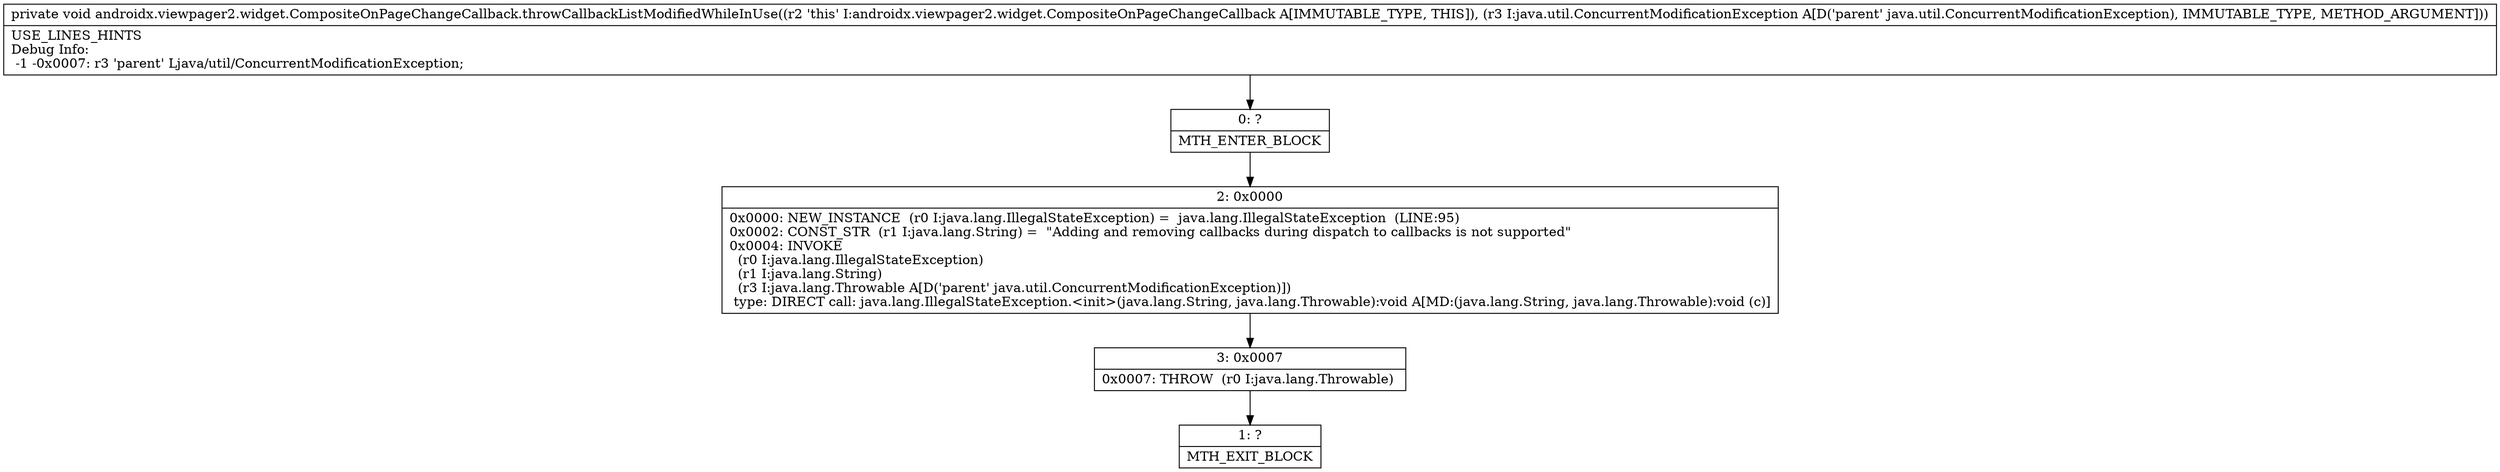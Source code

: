 digraph "CFG forandroidx.viewpager2.widget.CompositeOnPageChangeCallback.throwCallbackListModifiedWhileInUse(Ljava\/util\/ConcurrentModificationException;)V" {
Node_0 [shape=record,label="{0\:\ ?|MTH_ENTER_BLOCK\l}"];
Node_2 [shape=record,label="{2\:\ 0x0000|0x0000: NEW_INSTANCE  (r0 I:java.lang.IllegalStateException) =  java.lang.IllegalStateException  (LINE:95)\l0x0002: CONST_STR  (r1 I:java.lang.String) =  \"Adding and removing callbacks during dispatch to callbacks is not supported\" \l0x0004: INVOKE  \l  (r0 I:java.lang.IllegalStateException)\l  (r1 I:java.lang.String)\l  (r3 I:java.lang.Throwable A[D('parent' java.util.ConcurrentModificationException)])\l type: DIRECT call: java.lang.IllegalStateException.\<init\>(java.lang.String, java.lang.Throwable):void A[MD:(java.lang.String, java.lang.Throwable):void (c)]\l}"];
Node_3 [shape=record,label="{3\:\ 0x0007|0x0007: THROW  (r0 I:java.lang.Throwable) \l}"];
Node_1 [shape=record,label="{1\:\ ?|MTH_EXIT_BLOCK\l}"];
MethodNode[shape=record,label="{private void androidx.viewpager2.widget.CompositeOnPageChangeCallback.throwCallbackListModifiedWhileInUse((r2 'this' I:androidx.viewpager2.widget.CompositeOnPageChangeCallback A[IMMUTABLE_TYPE, THIS]), (r3 I:java.util.ConcurrentModificationException A[D('parent' java.util.ConcurrentModificationException), IMMUTABLE_TYPE, METHOD_ARGUMENT]))  | USE_LINES_HINTS\lDebug Info:\l  \-1 \-0x0007: r3 'parent' Ljava\/util\/ConcurrentModificationException;\l}"];
MethodNode -> Node_0;Node_0 -> Node_2;
Node_2 -> Node_3;
Node_3 -> Node_1;
}

